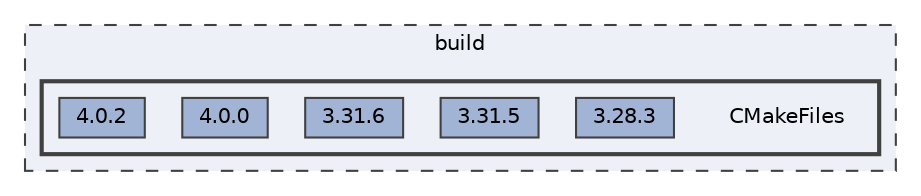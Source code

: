 digraph "/mnt/c/Users/lefte/Mujin/MastersThesis/Taz/TazGraph/build/CMakeFiles"
{
 // LATEX_PDF_SIZE
  bgcolor="transparent";
  edge [fontname=Helvetica,fontsize=10,labelfontname=Helvetica,labelfontsize=10];
  node [fontname=Helvetica,fontsize=10,shape=box,height=0.2,width=0.4];
  compound=true
  subgraph clusterdir_4fef79e7177ba769987a8da36c892c5f {
    graph [ bgcolor="#edf0f7", pencolor="grey25", label="build", fontname=Helvetica,fontsize=10 style="filled,dashed", URL="dir_4fef79e7177ba769987a8da36c892c5f.html",tooltip=""]
  subgraph clusterdir_63772b626f2709090f0bdca0f40827b4 {
    graph [ bgcolor="#edf0f7", pencolor="grey25", label="", fontname=Helvetica,fontsize=10 style="filled,bold", URL="dir_63772b626f2709090f0bdca0f40827b4.html",tooltip=""]
    dir_63772b626f2709090f0bdca0f40827b4 [shape=plaintext, label="CMakeFiles"];
  dir_29b991757baefd4c9fee1250ebc1a608 [label="3.28.3", fillcolor="#a2b4d6", color="grey25", style="filled", URL="dir_29b991757baefd4c9fee1250ebc1a608.html",tooltip=""];
  dir_985c8d9d1c1e36c94e23e95f8e4ad8bb [label="3.31.5", fillcolor="#a2b4d6", color="grey25", style="filled", URL="dir_985c8d9d1c1e36c94e23e95f8e4ad8bb.html",tooltip=""];
  dir_5cefb66a2b3927b099ebe0b9254f9408 [label="3.31.6", fillcolor="#a2b4d6", color="grey25", style="filled", URL="dir_5cefb66a2b3927b099ebe0b9254f9408.html",tooltip=""];
  dir_bb2df49322afa8199f4e894030517080 [label="4.0.0", fillcolor="#a2b4d6", color="grey25", style="filled", URL="dir_bb2df49322afa8199f4e894030517080.html",tooltip=""];
  dir_8c8edcbe681aa67bc40891faf218f6e2 [label="4.0.2", fillcolor="#a2b4d6", color="grey25", style="filled", URL="dir_8c8edcbe681aa67bc40891faf218f6e2.html",tooltip=""];
  }
  }
}
